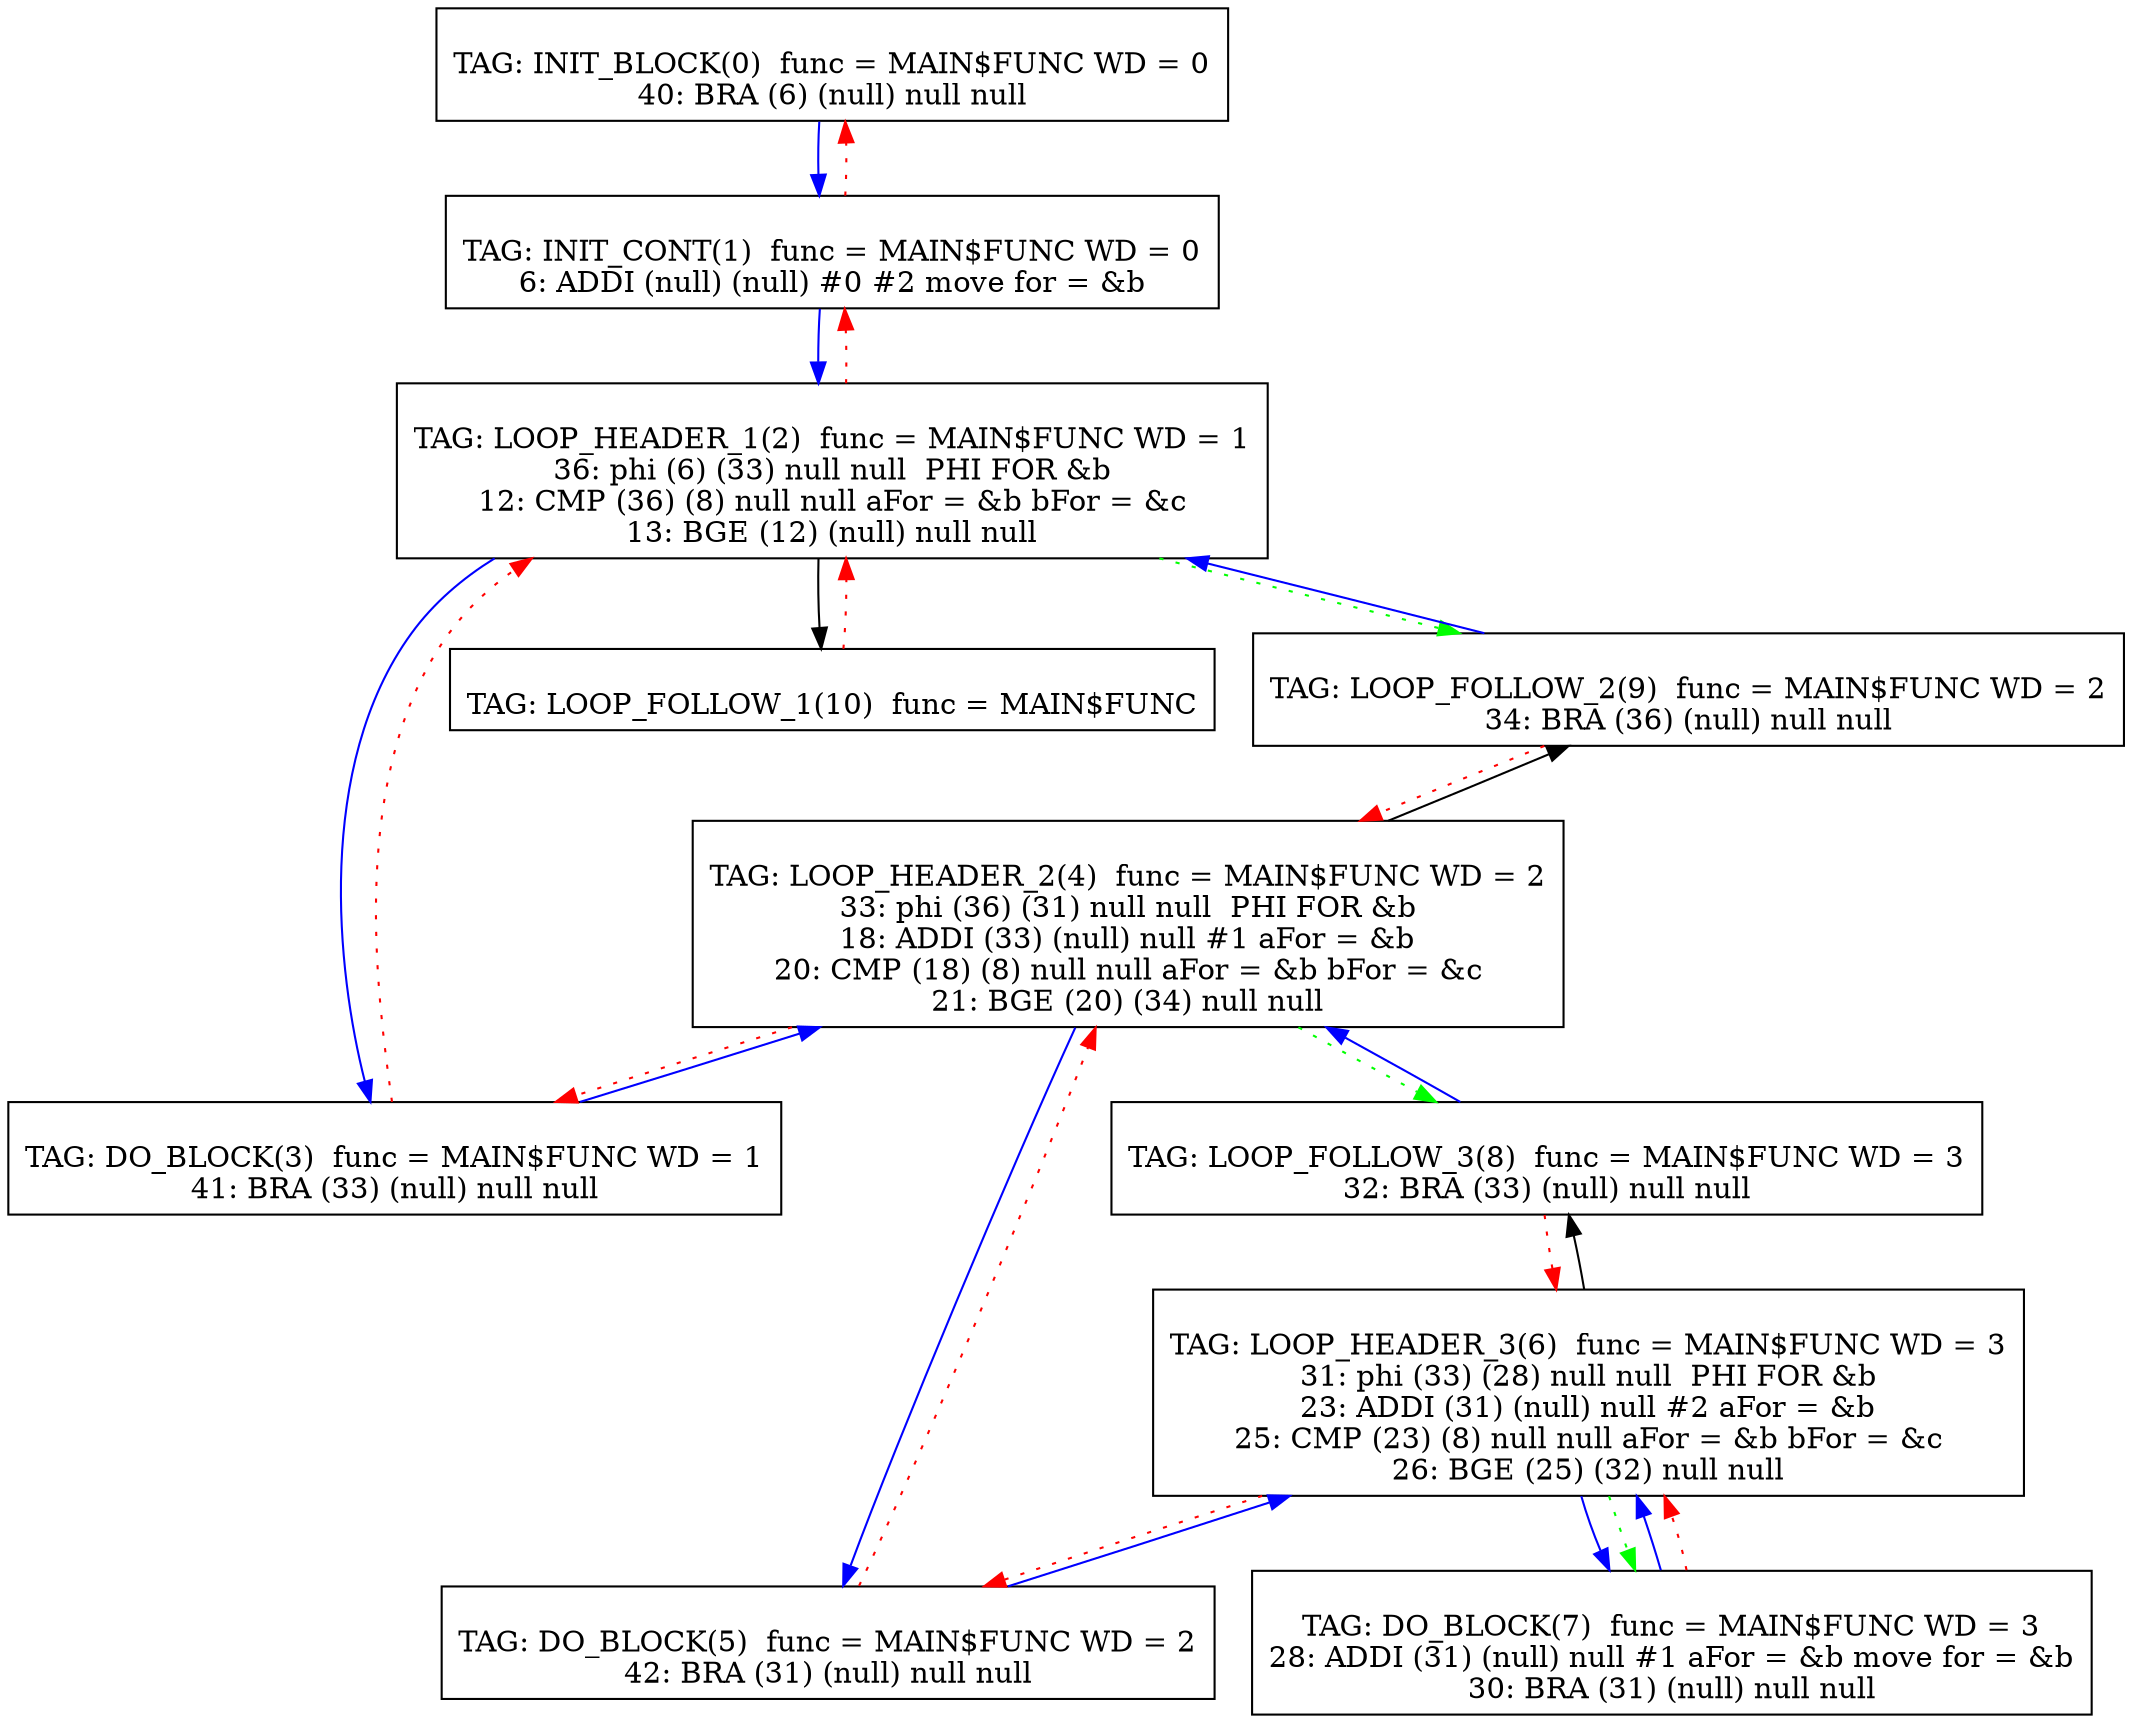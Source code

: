 digraph {
0[label="
TAG: INIT_BLOCK(0)  func = MAIN$FUNC WD = 0
40: BRA (6) (null) null null
"];
0[shape=box];
0 -> 1[color=blue]
1[label="
TAG: INIT_CONT(1)  func = MAIN$FUNC WD = 0
6: ADDI (null) (null) #0 #2 move for = &b
"];
1[shape=box];
1 -> 2[color=blue]
1 -> 0[color=red][style=dotted]
2[label="
TAG: LOOP_HEADER_1(2)  func = MAIN$FUNC WD = 1
36: phi (6) (33) null null  PHI FOR &b
12: CMP (36) (8) null null aFor = &b bFor = &c
13: BGE (12) (null) null null
"];
2[shape=box];
2 -> 3[color=blue]
2 -> 10[color=black]
2 -> 1[color=red][style=dotted]
2 -> 9[color=green][style=dotted]
3[label="
TAG: DO_BLOCK(3)  func = MAIN$FUNC WD = 1
41: BRA (33) (null) null null
"];
3[shape=box];
3 -> 4[color=blue]
3 -> 2[color=red][style=dotted]
4[label="
TAG: LOOP_HEADER_2(4)  func = MAIN$FUNC WD = 2
33: phi (36) (31) null null  PHI FOR &b
18: ADDI (33) (null) null #1 aFor = &b
20: CMP (18) (8) null null aFor = &b bFor = &c
21: BGE (20) (34) null null
"];
4[shape=box];
4 -> 5[color=blue]
4 -> 9[color=black]
4 -> 3[color=red][style=dotted]
4 -> 8[color=green][style=dotted]
5[label="
TAG: DO_BLOCK(5)  func = MAIN$FUNC WD = 2
42: BRA (31) (null) null null
"];
5[shape=box];
5 -> 6[color=blue]
5 -> 4[color=red][style=dotted]
6[label="
TAG: LOOP_HEADER_3(6)  func = MAIN$FUNC WD = 3
31: phi (33) (28) null null  PHI FOR &b
23: ADDI (31) (null) null #2 aFor = &b
25: CMP (23) (8) null null aFor = &b bFor = &c
26: BGE (25) (32) null null
"];
6[shape=box];
6 -> 7[color=blue]
6 -> 8[color=black]
6 -> 5[color=red][style=dotted]
6 -> 7[color=green][style=dotted]
7[label="
TAG: DO_BLOCK(7)  func = MAIN$FUNC WD = 3
28: ADDI (31) (null) null #1 aFor = &b move for = &b
30: BRA (31) (null) null null
"];
7[shape=box];
7 -> 6[color=blue]
7 -> 6[color=red][style=dotted]
8[label="
TAG: LOOP_FOLLOW_3(8)  func = MAIN$FUNC WD = 3
32: BRA (33) (null) null null
"];
8[shape=box];
8 -> 4[color=blue]
8 -> 6[color=red][style=dotted]
9[label="
TAG: LOOP_FOLLOW_2(9)  func = MAIN$FUNC WD = 2
34: BRA (36) (null) null null
"];
9[shape=box];
9 -> 2[color=blue]
9 -> 4[color=red][style=dotted]
10[label="
TAG: LOOP_FOLLOW_1(10)  func = MAIN$FUNC
"];
10[shape=box];
10 -> 2[color=red][style=dotted]
}